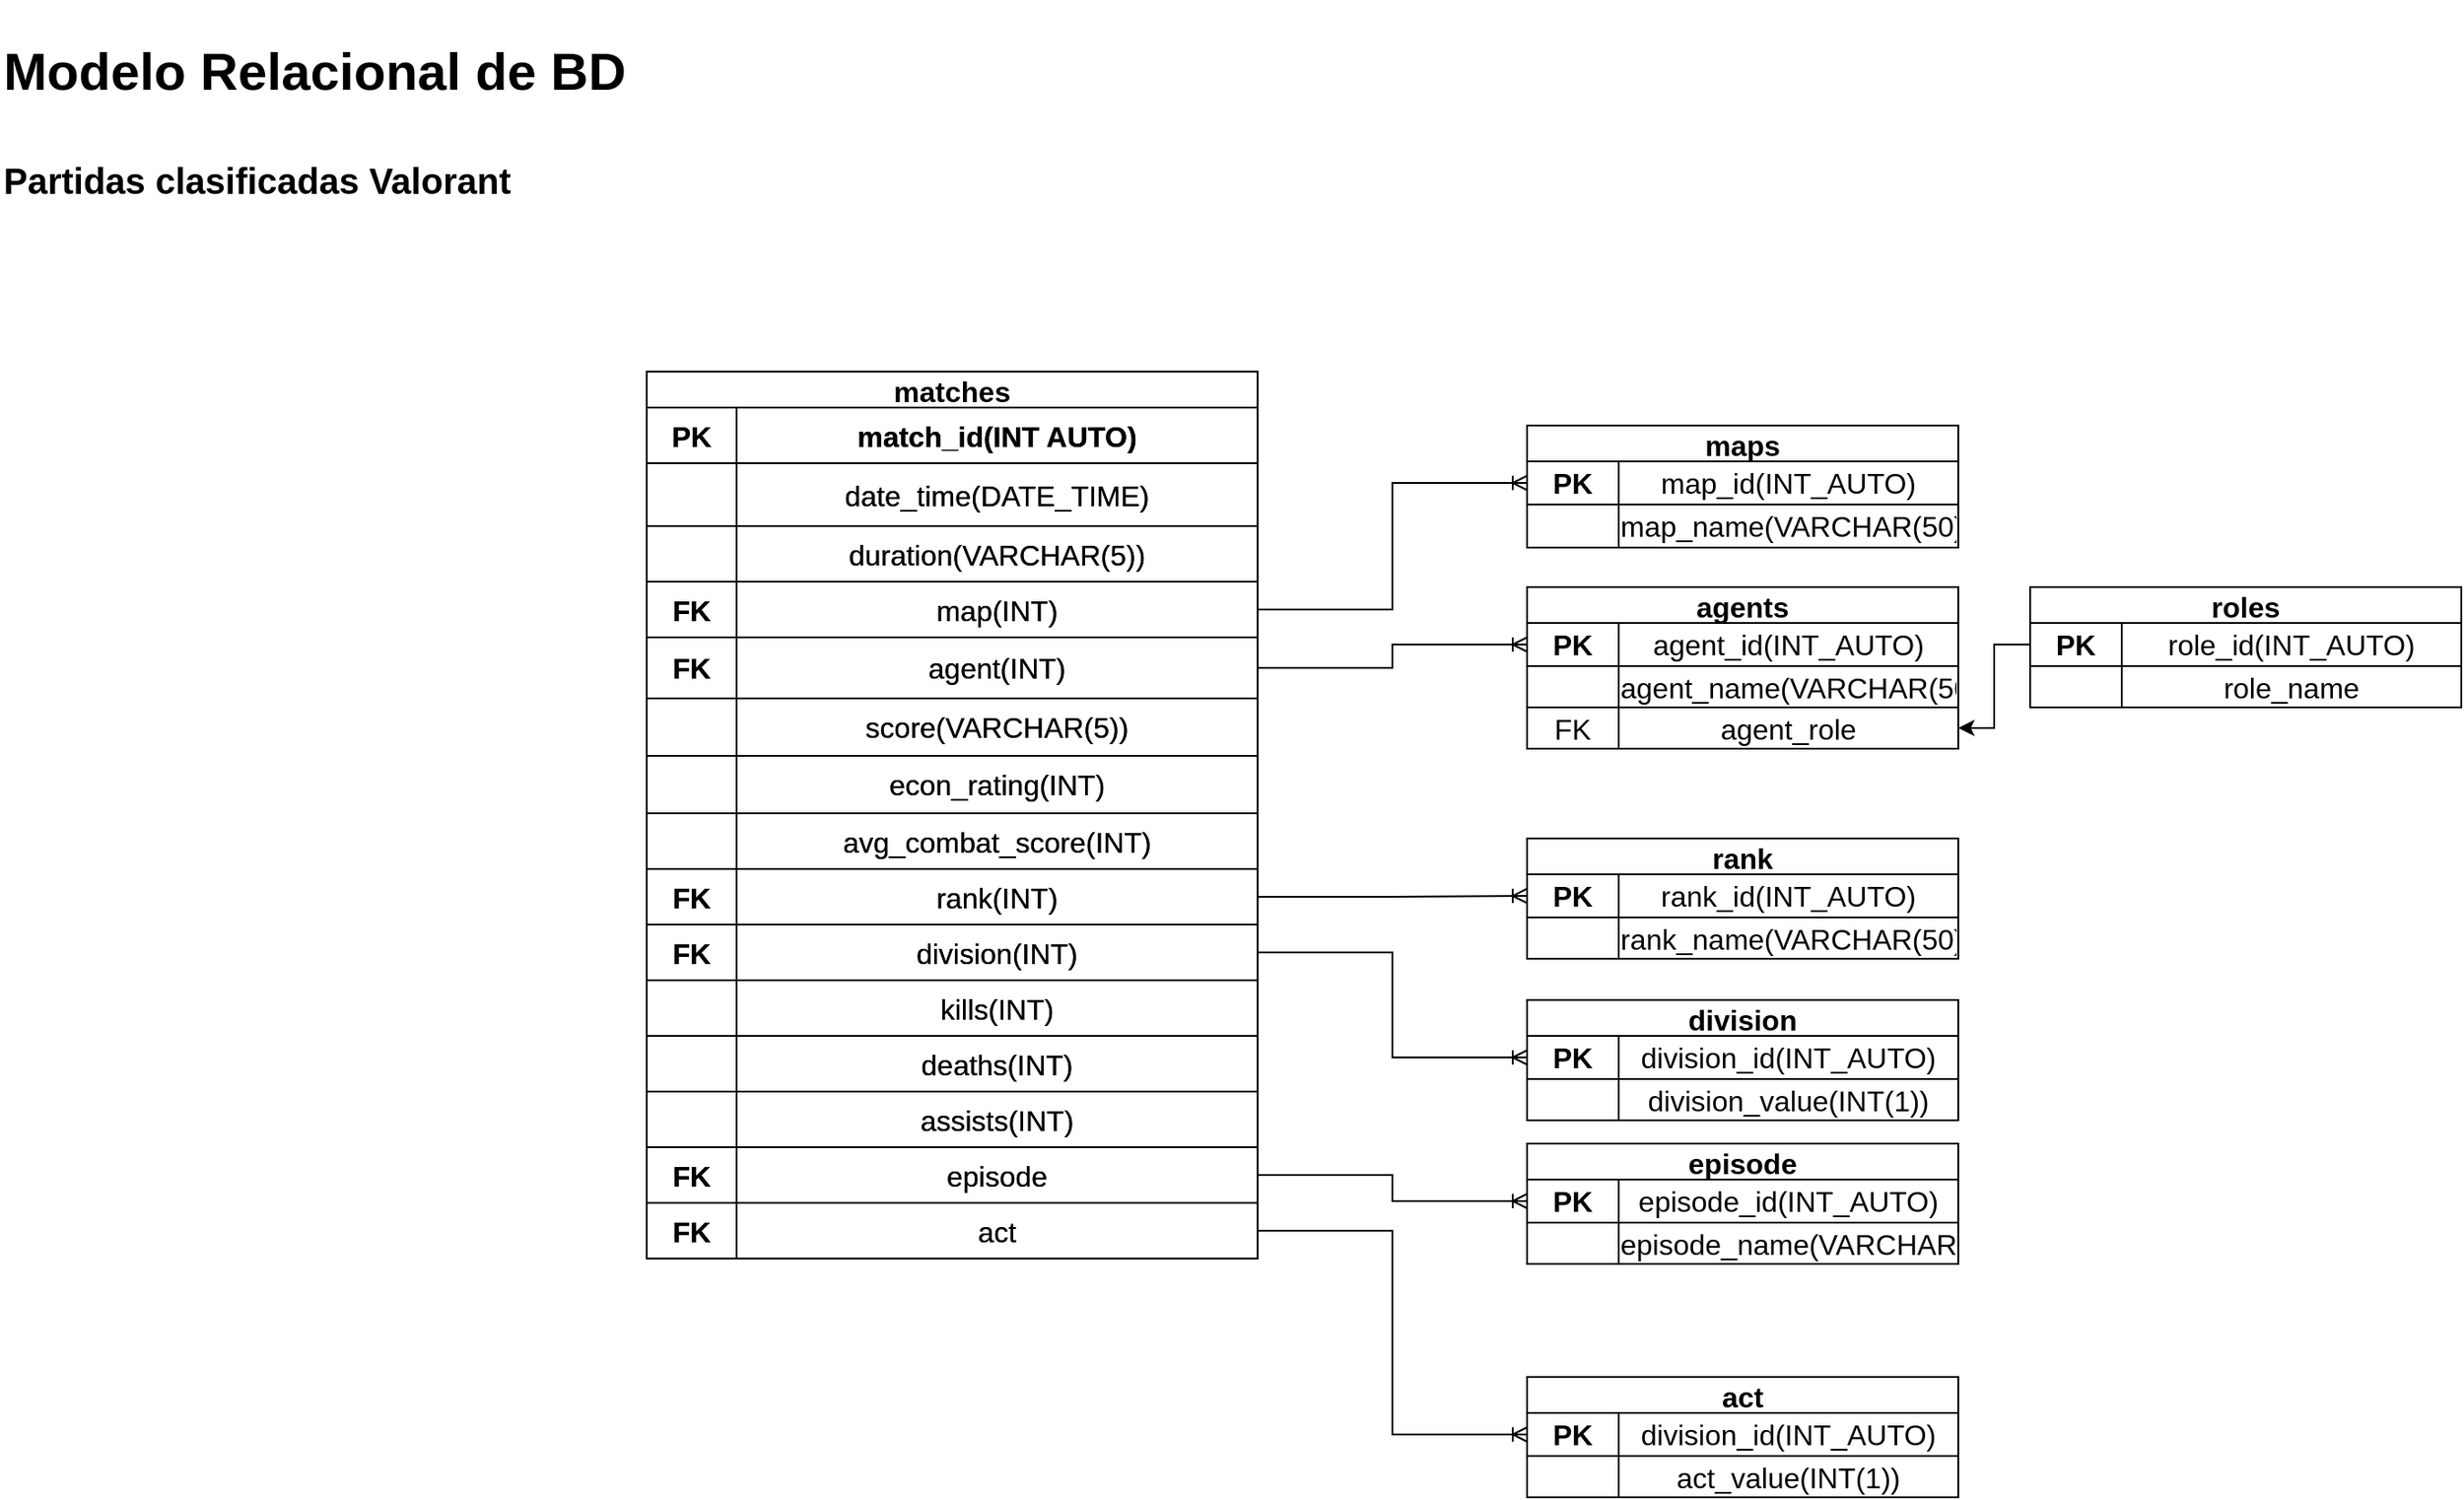 <mxfile version="21.1.2" type="device">
  <diagram name="Page-1" id="9jt-Ksy0k1KrUPwHcIz0">
    <mxGraphModel dx="1311" dy="687" grid="1" gridSize="10" guides="1" tooltips="1" connect="1" arrows="1" fold="1" page="1" pageScale="1" pageWidth="850" pageHeight="1100" math="0" shadow="0">
      <root>
        <mxCell id="0" />
        <mxCell id="1" parent="0" />
        <mxCell id="o6MVL9wAELzBekAkcaxR-25" value="Modelo Relacional de BD" style="text;html=1;strokeColor=none;fillColor=none;align=left;verticalAlign=middle;whiteSpace=wrap;rounded=0;fontSize=29;fontStyle=1" parent="1" vertex="1">
          <mxGeometry x="30" y="30" width="360" height="80" as="geometry" />
        </mxCell>
        <mxCell id="o6MVL9wAELzBekAkcaxR-26" value="&lt;font style=&quot;font-size: 20px;&quot;&gt;Partidas clasificadas Valorant&lt;/font&gt;" style="text;html=1;strokeColor=none;fillColor=none;align=left;verticalAlign=middle;whiteSpace=wrap;rounded=0;fontSize=24;fontStyle=1" parent="1" vertex="1">
          <mxGeometry x="30" y="110" width="320" height="40" as="geometry" />
        </mxCell>
        <mxCell id="o6MVL9wAELzBekAkcaxR-37" value="matches" style="shape=table;startSize=20;container=1;collapsible=0;childLayout=tableLayout;strokeColor=default;fontSize=16;fontStyle=1" parent="1" vertex="1">
          <mxGeometry x="390" y="237" width="340" height="494" as="geometry" />
        </mxCell>
        <mxCell id="o6MVL9wAELzBekAkcaxR-38" value="" style="shape=tableRow;horizontal=0;startSize=0;swimlaneHead=0;swimlaneBody=0;strokeColor=inherit;top=0;left=0;bottom=0;right=0;collapsible=0;dropTarget=0;fillColor=none;points=[[0,0.5],[1,0.5]];portConstraint=eastwest;fontSize=16;" parent="o6MVL9wAELzBekAkcaxR-37" vertex="1">
          <mxGeometry y="20" width="340" height="31" as="geometry" />
        </mxCell>
        <mxCell id="o6MVL9wAELzBekAkcaxR-39" value="&lt;b&gt;PK&lt;/b&gt;" style="shape=partialRectangle;html=1;whiteSpace=wrap;connectable=0;strokeColor=inherit;overflow=hidden;fillColor=none;top=0;left=0;bottom=0;right=0;pointerEvents=1;fontSize=16;" parent="o6MVL9wAELzBekAkcaxR-38" vertex="1">
          <mxGeometry width="50" height="31" as="geometry">
            <mxRectangle width="50" height="31" as="alternateBounds" />
          </mxGeometry>
        </mxCell>
        <mxCell id="o6MVL9wAELzBekAkcaxR-40" value="&lt;b&gt;match_id(INT AUTO)&lt;/b&gt;" style="shape=partialRectangle;html=1;whiteSpace=wrap;connectable=0;strokeColor=inherit;overflow=hidden;fillColor=none;top=0;left=0;bottom=0;right=0;pointerEvents=1;fontSize=16;" parent="o6MVL9wAELzBekAkcaxR-38" vertex="1">
          <mxGeometry x="50" width="290" height="31" as="geometry">
            <mxRectangle width="290" height="31" as="alternateBounds" />
          </mxGeometry>
        </mxCell>
        <mxCell id="o6MVL9wAELzBekAkcaxR-42" value="" style="shape=tableRow;horizontal=0;startSize=0;swimlaneHead=0;swimlaneBody=0;strokeColor=inherit;top=0;left=0;bottom=0;right=0;collapsible=0;dropTarget=0;fillColor=none;points=[[0,0.5],[1,0.5]];portConstraint=eastwest;fontSize=16;" parent="o6MVL9wAELzBekAkcaxR-37" vertex="1">
          <mxGeometry y="51" width="340" height="35" as="geometry" />
        </mxCell>
        <mxCell id="o6MVL9wAELzBekAkcaxR-43" value="" style="shape=partialRectangle;html=1;whiteSpace=wrap;connectable=0;strokeColor=inherit;overflow=hidden;fillColor=none;top=0;left=0;bottom=0;right=0;pointerEvents=1;fontSize=16;" parent="o6MVL9wAELzBekAkcaxR-42" vertex="1">
          <mxGeometry width="50" height="35" as="geometry">
            <mxRectangle width="50" height="35" as="alternateBounds" />
          </mxGeometry>
        </mxCell>
        <mxCell id="o6MVL9wAELzBekAkcaxR-44" value="date_time(DATE_TIME)" style="shape=partialRectangle;html=1;whiteSpace=wrap;connectable=0;strokeColor=inherit;overflow=hidden;fillColor=none;top=0;left=0;bottom=0;right=0;pointerEvents=1;fontSize=16;" parent="o6MVL9wAELzBekAkcaxR-42" vertex="1">
          <mxGeometry x="50" width="290" height="35" as="geometry">
            <mxRectangle width="290" height="35" as="alternateBounds" />
          </mxGeometry>
        </mxCell>
        <mxCell id="XJvX8HQ1s1wlZOFB4btV-4" style="shape=tableRow;horizontal=0;startSize=0;swimlaneHead=0;swimlaneBody=0;strokeColor=inherit;top=0;left=0;bottom=0;right=0;collapsible=0;dropTarget=0;fillColor=none;points=[[0,0.5],[1,0.5]];portConstraint=eastwest;fontSize=16;" parent="o6MVL9wAELzBekAkcaxR-37" vertex="1">
          <mxGeometry y="86" width="340" height="31" as="geometry" />
        </mxCell>
        <mxCell id="XJvX8HQ1s1wlZOFB4btV-5" style="shape=partialRectangle;html=1;whiteSpace=wrap;connectable=0;strokeColor=inherit;overflow=hidden;fillColor=none;top=0;left=0;bottom=0;right=0;pointerEvents=1;fontSize=16;" parent="XJvX8HQ1s1wlZOFB4btV-4" vertex="1">
          <mxGeometry width="50" height="31" as="geometry">
            <mxRectangle width="50" height="31" as="alternateBounds" />
          </mxGeometry>
        </mxCell>
        <mxCell id="XJvX8HQ1s1wlZOFB4btV-6" value="duration(VARCHAR(5))" style="shape=partialRectangle;html=1;whiteSpace=wrap;connectable=0;strokeColor=inherit;overflow=hidden;fillColor=none;top=0;left=0;bottom=0;right=0;pointerEvents=1;fontSize=16;" parent="XJvX8HQ1s1wlZOFB4btV-4" vertex="1">
          <mxGeometry x="50" width="290" height="31" as="geometry">
            <mxRectangle width="290" height="31" as="alternateBounds" />
          </mxGeometry>
        </mxCell>
        <mxCell id="o6MVL9wAELzBekAkcaxR-46" value="" style="shape=tableRow;horizontal=0;startSize=0;swimlaneHead=0;swimlaneBody=0;strokeColor=inherit;top=0;left=0;bottom=0;right=0;collapsible=0;dropTarget=0;fillColor=none;points=[[0,0.5],[1,0.5]];portConstraint=eastwest;fontSize=16;" parent="o6MVL9wAELzBekAkcaxR-37" vertex="1">
          <mxGeometry y="117" width="340" height="31" as="geometry" />
        </mxCell>
        <mxCell id="o6MVL9wAELzBekAkcaxR-47" value="&lt;b&gt;FK&lt;/b&gt;" style="shape=partialRectangle;html=1;whiteSpace=wrap;connectable=0;strokeColor=inherit;overflow=hidden;fillColor=none;top=0;left=0;bottom=0;right=0;pointerEvents=1;fontSize=16;" parent="o6MVL9wAELzBekAkcaxR-46" vertex="1">
          <mxGeometry width="50" height="31" as="geometry">
            <mxRectangle width="50" height="31" as="alternateBounds" />
          </mxGeometry>
        </mxCell>
        <mxCell id="o6MVL9wAELzBekAkcaxR-48" value="map(INT)" style="shape=partialRectangle;html=1;whiteSpace=wrap;connectable=0;strokeColor=inherit;overflow=hidden;fillColor=none;top=0;left=0;bottom=0;right=0;pointerEvents=1;fontSize=16;" parent="o6MVL9wAELzBekAkcaxR-46" vertex="1">
          <mxGeometry x="50" width="290" height="31" as="geometry">
            <mxRectangle width="290" height="31" as="alternateBounds" />
          </mxGeometry>
        </mxCell>
        <mxCell id="o6MVL9wAELzBekAkcaxR-62" style="shape=tableRow;horizontal=0;startSize=0;swimlaneHead=0;swimlaneBody=0;strokeColor=inherit;top=0;left=0;bottom=0;right=0;collapsible=0;dropTarget=0;fillColor=none;points=[[0,0.5],[1,0.5]];portConstraint=eastwest;fontSize=16;" parent="o6MVL9wAELzBekAkcaxR-37" vertex="1">
          <mxGeometry y="148" width="340" height="34" as="geometry" />
        </mxCell>
        <mxCell id="o6MVL9wAELzBekAkcaxR-63" value="&lt;b&gt;FK&lt;/b&gt;" style="shape=partialRectangle;html=1;whiteSpace=wrap;connectable=0;strokeColor=inherit;overflow=hidden;fillColor=none;top=0;left=0;bottom=0;right=0;pointerEvents=1;fontSize=16;" parent="o6MVL9wAELzBekAkcaxR-62" vertex="1">
          <mxGeometry width="50" height="34" as="geometry">
            <mxRectangle width="50" height="34" as="alternateBounds" />
          </mxGeometry>
        </mxCell>
        <mxCell id="o6MVL9wAELzBekAkcaxR-64" value="agent(INT)" style="shape=partialRectangle;html=1;whiteSpace=wrap;connectable=0;strokeColor=inherit;overflow=hidden;fillColor=none;top=0;left=0;bottom=0;right=0;pointerEvents=1;fontSize=16;" parent="o6MVL9wAELzBekAkcaxR-62" vertex="1">
          <mxGeometry x="50" width="290" height="34" as="geometry">
            <mxRectangle width="290" height="34" as="alternateBounds" />
          </mxGeometry>
        </mxCell>
        <mxCell id="o6MVL9wAELzBekAkcaxR-59" style="shape=tableRow;horizontal=0;startSize=0;swimlaneHead=0;swimlaneBody=0;strokeColor=inherit;top=0;left=0;bottom=0;right=0;collapsible=0;dropTarget=0;fillColor=none;points=[[0,0.5],[1,0.5]];portConstraint=eastwest;fontSize=16;" parent="o6MVL9wAELzBekAkcaxR-37" vertex="1">
          <mxGeometry y="182" width="340" height="32" as="geometry" />
        </mxCell>
        <mxCell id="o6MVL9wAELzBekAkcaxR-60" style="shape=partialRectangle;html=1;whiteSpace=wrap;connectable=0;strokeColor=inherit;overflow=hidden;fillColor=none;top=0;left=0;bottom=0;right=0;pointerEvents=1;fontSize=16;" parent="o6MVL9wAELzBekAkcaxR-59" vertex="1">
          <mxGeometry width="50" height="32" as="geometry">
            <mxRectangle width="50" height="32" as="alternateBounds" />
          </mxGeometry>
        </mxCell>
        <mxCell id="o6MVL9wAELzBekAkcaxR-61" value="score(VARCHAR(5))" style="shape=partialRectangle;html=1;whiteSpace=wrap;connectable=0;strokeColor=inherit;overflow=hidden;fillColor=none;top=0;left=0;bottom=0;right=0;pointerEvents=1;fontSize=16;" parent="o6MVL9wAELzBekAkcaxR-59" vertex="1">
          <mxGeometry x="50" width="290" height="32" as="geometry">
            <mxRectangle width="290" height="32" as="alternateBounds" />
          </mxGeometry>
        </mxCell>
        <mxCell id="o6MVL9wAELzBekAkcaxR-53" style="shape=tableRow;horizontal=0;startSize=0;swimlaneHead=0;swimlaneBody=0;strokeColor=inherit;top=0;left=0;bottom=0;right=0;collapsible=0;dropTarget=0;fillColor=none;points=[[0,0.5],[1,0.5]];portConstraint=eastwest;fontSize=16;" parent="o6MVL9wAELzBekAkcaxR-37" vertex="1">
          <mxGeometry y="214" width="340" height="32" as="geometry" />
        </mxCell>
        <mxCell id="o6MVL9wAELzBekAkcaxR-54" style="shape=partialRectangle;html=1;whiteSpace=wrap;connectable=0;strokeColor=inherit;overflow=hidden;fillColor=none;top=0;left=0;bottom=0;right=0;pointerEvents=1;fontSize=16;" parent="o6MVL9wAELzBekAkcaxR-53" vertex="1">
          <mxGeometry width="50" height="32" as="geometry">
            <mxRectangle width="50" height="32" as="alternateBounds" />
          </mxGeometry>
        </mxCell>
        <mxCell id="o6MVL9wAELzBekAkcaxR-55" value="econ_rating(INT)" style="shape=partialRectangle;html=1;whiteSpace=wrap;connectable=0;strokeColor=inherit;overflow=hidden;fillColor=none;top=0;left=0;bottom=0;right=0;pointerEvents=1;fontSize=16;" parent="o6MVL9wAELzBekAkcaxR-53" vertex="1">
          <mxGeometry x="50" width="290" height="32" as="geometry">
            <mxRectangle width="290" height="32" as="alternateBounds" />
          </mxGeometry>
        </mxCell>
        <mxCell id="o6MVL9wAELzBekAkcaxR-65" style="shape=tableRow;horizontal=0;startSize=0;swimlaneHead=0;swimlaneBody=0;strokeColor=inherit;top=0;left=0;bottom=0;right=0;collapsible=0;dropTarget=0;fillColor=none;points=[[0,0.5],[1,0.5]];portConstraint=eastwest;fontSize=16;" parent="o6MVL9wAELzBekAkcaxR-37" vertex="1">
          <mxGeometry y="246" width="340" height="31" as="geometry" />
        </mxCell>
        <mxCell id="o6MVL9wAELzBekAkcaxR-66" style="shape=partialRectangle;html=1;whiteSpace=wrap;connectable=0;strokeColor=inherit;overflow=hidden;fillColor=none;top=0;left=0;bottom=0;right=0;pointerEvents=1;fontSize=16;" parent="o6MVL9wAELzBekAkcaxR-65" vertex="1">
          <mxGeometry width="50" height="31" as="geometry">
            <mxRectangle width="50" height="31" as="alternateBounds" />
          </mxGeometry>
        </mxCell>
        <mxCell id="o6MVL9wAELzBekAkcaxR-67" value="avg_combat_score(INT)" style="shape=partialRectangle;html=1;whiteSpace=wrap;connectable=0;strokeColor=inherit;overflow=hidden;fillColor=none;top=0;left=0;bottom=0;right=0;pointerEvents=1;fontSize=16;" parent="o6MVL9wAELzBekAkcaxR-65" vertex="1">
          <mxGeometry x="50" width="290" height="31" as="geometry">
            <mxRectangle width="290" height="31" as="alternateBounds" />
          </mxGeometry>
        </mxCell>
        <mxCell id="XJvX8HQ1s1wlZOFB4btV-13" style="shape=tableRow;horizontal=0;startSize=0;swimlaneHead=0;swimlaneBody=0;strokeColor=inherit;top=0;left=0;bottom=0;right=0;collapsible=0;dropTarget=0;fillColor=none;points=[[0,0.5],[1,0.5]];portConstraint=eastwest;fontSize=16;" parent="o6MVL9wAELzBekAkcaxR-37" vertex="1">
          <mxGeometry y="277" width="340" height="31" as="geometry" />
        </mxCell>
        <mxCell id="XJvX8HQ1s1wlZOFB4btV-14" value="FK" style="shape=partialRectangle;html=1;whiteSpace=wrap;connectable=0;strokeColor=inherit;overflow=hidden;fillColor=none;top=0;left=0;bottom=0;right=0;pointerEvents=1;fontSize=16;fontStyle=1" parent="XJvX8HQ1s1wlZOFB4btV-13" vertex="1">
          <mxGeometry width="50" height="31" as="geometry">
            <mxRectangle width="50" height="31" as="alternateBounds" />
          </mxGeometry>
        </mxCell>
        <mxCell id="XJvX8HQ1s1wlZOFB4btV-15" value="rank(INT)" style="shape=partialRectangle;html=1;whiteSpace=wrap;connectable=0;strokeColor=inherit;overflow=hidden;fillColor=none;top=0;left=0;bottom=0;right=0;pointerEvents=1;fontSize=16;" parent="XJvX8HQ1s1wlZOFB4btV-13" vertex="1">
          <mxGeometry x="50" width="290" height="31" as="geometry">
            <mxRectangle width="290" height="31" as="alternateBounds" />
          </mxGeometry>
        </mxCell>
        <mxCell id="XJvX8HQ1s1wlZOFB4btV-10" style="shape=tableRow;horizontal=0;startSize=0;swimlaneHead=0;swimlaneBody=0;strokeColor=inherit;top=0;left=0;bottom=0;right=0;collapsible=0;dropTarget=0;fillColor=none;points=[[0,0.5],[1,0.5]];portConstraint=eastwest;fontSize=16;" parent="o6MVL9wAELzBekAkcaxR-37" vertex="1">
          <mxGeometry y="308" width="340" height="31" as="geometry" />
        </mxCell>
        <mxCell id="XJvX8HQ1s1wlZOFB4btV-11" value="FK" style="shape=partialRectangle;html=1;whiteSpace=wrap;connectable=0;strokeColor=inherit;overflow=hidden;fillColor=none;top=0;left=0;bottom=0;right=0;pointerEvents=1;fontSize=16;fontStyle=1" parent="XJvX8HQ1s1wlZOFB4btV-10" vertex="1">
          <mxGeometry width="50" height="31" as="geometry">
            <mxRectangle width="50" height="31" as="alternateBounds" />
          </mxGeometry>
        </mxCell>
        <mxCell id="XJvX8HQ1s1wlZOFB4btV-12" value="division(INT)" style="shape=partialRectangle;html=1;whiteSpace=wrap;connectable=0;strokeColor=inherit;overflow=hidden;fillColor=none;top=0;left=0;bottom=0;right=0;pointerEvents=1;fontSize=16;" parent="XJvX8HQ1s1wlZOFB4btV-10" vertex="1">
          <mxGeometry x="50" width="290" height="31" as="geometry">
            <mxRectangle width="290" height="31" as="alternateBounds" />
          </mxGeometry>
        </mxCell>
        <mxCell id="XJvX8HQ1s1wlZOFB4btV-16" style="shape=tableRow;horizontal=0;startSize=0;swimlaneHead=0;swimlaneBody=0;strokeColor=inherit;top=0;left=0;bottom=0;right=0;collapsible=0;dropTarget=0;fillColor=none;points=[[0,0.5],[1,0.5]];portConstraint=eastwest;fontSize=16;" parent="o6MVL9wAELzBekAkcaxR-37" vertex="1">
          <mxGeometry y="339" width="340" height="31" as="geometry" />
        </mxCell>
        <mxCell id="XJvX8HQ1s1wlZOFB4btV-17" style="shape=partialRectangle;html=1;whiteSpace=wrap;connectable=0;strokeColor=inherit;overflow=hidden;fillColor=none;top=0;left=0;bottom=0;right=0;pointerEvents=1;fontSize=16;fontStyle=1" parent="XJvX8HQ1s1wlZOFB4btV-16" vertex="1">
          <mxGeometry width="50" height="31" as="geometry">
            <mxRectangle width="50" height="31" as="alternateBounds" />
          </mxGeometry>
        </mxCell>
        <mxCell id="XJvX8HQ1s1wlZOFB4btV-18" value="kills(INT)" style="shape=partialRectangle;html=1;whiteSpace=wrap;connectable=0;strokeColor=inherit;overflow=hidden;fillColor=none;top=0;left=0;bottom=0;right=0;pointerEvents=1;fontSize=16;" parent="XJvX8HQ1s1wlZOFB4btV-16" vertex="1">
          <mxGeometry x="50" width="290" height="31" as="geometry">
            <mxRectangle width="290" height="31" as="alternateBounds" />
          </mxGeometry>
        </mxCell>
        <mxCell id="XJvX8HQ1s1wlZOFB4btV-19" style="shape=tableRow;horizontal=0;startSize=0;swimlaneHead=0;swimlaneBody=0;strokeColor=inherit;top=0;left=0;bottom=0;right=0;collapsible=0;dropTarget=0;fillColor=none;points=[[0,0.5],[1,0.5]];portConstraint=eastwest;fontSize=16;" parent="o6MVL9wAELzBekAkcaxR-37" vertex="1">
          <mxGeometry y="370" width="340" height="31" as="geometry" />
        </mxCell>
        <mxCell id="XJvX8HQ1s1wlZOFB4btV-20" style="shape=partialRectangle;html=1;whiteSpace=wrap;connectable=0;strokeColor=inherit;overflow=hidden;fillColor=none;top=0;left=0;bottom=0;right=0;pointerEvents=1;fontSize=16;fontStyle=1" parent="XJvX8HQ1s1wlZOFB4btV-19" vertex="1">
          <mxGeometry width="50" height="31" as="geometry">
            <mxRectangle width="50" height="31" as="alternateBounds" />
          </mxGeometry>
        </mxCell>
        <mxCell id="XJvX8HQ1s1wlZOFB4btV-21" value="deaths(INT)" style="shape=partialRectangle;html=1;whiteSpace=wrap;connectable=0;strokeColor=inherit;overflow=hidden;fillColor=none;top=0;left=0;bottom=0;right=0;pointerEvents=1;fontSize=16;" parent="XJvX8HQ1s1wlZOFB4btV-19" vertex="1">
          <mxGeometry x="50" width="290" height="31" as="geometry">
            <mxRectangle width="290" height="31" as="alternateBounds" />
          </mxGeometry>
        </mxCell>
        <mxCell id="XJvX8HQ1s1wlZOFB4btV-22" style="shape=tableRow;horizontal=0;startSize=0;swimlaneHead=0;swimlaneBody=0;strokeColor=inherit;top=0;left=0;bottom=0;right=0;collapsible=0;dropTarget=0;fillColor=none;points=[[0,0.5],[1,0.5]];portConstraint=eastwest;fontSize=16;" parent="o6MVL9wAELzBekAkcaxR-37" vertex="1">
          <mxGeometry y="401" width="340" height="31" as="geometry" />
        </mxCell>
        <mxCell id="XJvX8HQ1s1wlZOFB4btV-23" style="shape=partialRectangle;html=1;whiteSpace=wrap;connectable=0;strokeColor=inherit;overflow=hidden;fillColor=none;top=0;left=0;bottom=0;right=0;pointerEvents=1;fontSize=16;fontStyle=1" parent="XJvX8HQ1s1wlZOFB4btV-22" vertex="1">
          <mxGeometry width="50" height="31" as="geometry">
            <mxRectangle width="50" height="31" as="alternateBounds" />
          </mxGeometry>
        </mxCell>
        <mxCell id="XJvX8HQ1s1wlZOFB4btV-24" value="assists(INT)" style="shape=partialRectangle;html=1;whiteSpace=wrap;connectable=0;strokeColor=inherit;overflow=hidden;fillColor=none;top=0;left=0;bottom=0;right=0;pointerEvents=1;fontSize=16;" parent="XJvX8HQ1s1wlZOFB4btV-22" vertex="1">
          <mxGeometry x="50" width="290" height="31" as="geometry">
            <mxRectangle width="290" height="31" as="alternateBounds" />
          </mxGeometry>
        </mxCell>
        <mxCell id="XJvX8HQ1s1wlZOFB4btV-28" style="shape=tableRow;horizontal=0;startSize=0;swimlaneHead=0;swimlaneBody=0;strokeColor=inherit;top=0;left=0;bottom=0;right=0;collapsible=0;dropTarget=0;fillColor=none;points=[[0,0.5],[1,0.5]];portConstraint=eastwest;fontSize=16;" parent="o6MVL9wAELzBekAkcaxR-37" vertex="1">
          <mxGeometry y="432" width="340" height="31" as="geometry" />
        </mxCell>
        <mxCell id="XJvX8HQ1s1wlZOFB4btV-29" value="FK" style="shape=partialRectangle;html=1;whiteSpace=wrap;connectable=0;strokeColor=inherit;overflow=hidden;fillColor=none;top=0;left=0;bottom=0;right=0;pointerEvents=1;fontSize=16;fontStyle=1" parent="XJvX8HQ1s1wlZOFB4btV-28" vertex="1">
          <mxGeometry width="50" height="31" as="geometry">
            <mxRectangle width="50" height="31" as="alternateBounds" />
          </mxGeometry>
        </mxCell>
        <mxCell id="XJvX8HQ1s1wlZOFB4btV-30" value="episode" style="shape=partialRectangle;html=1;whiteSpace=wrap;connectable=0;strokeColor=inherit;overflow=hidden;fillColor=none;top=0;left=0;bottom=0;right=0;pointerEvents=1;fontSize=16;" parent="XJvX8HQ1s1wlZOFB4btV-28" vertex="1">
          <mxGeometry x="50" width="290" height="31" as="geometry">
            <mxRectangle width="290" height="31" as="alternateBounds" />
          </mxGeometry>
        </mxCell>
        <mxCell id="XJvX8HQ1s1wlZOFB4btV-25" style="shape=tableRow;horizontal=0;startSize=0;swimlaneHead=0;swimlaneBody=0;strokeColor=inherit;top=0;left=0;bottom=0;right=0;collapsible=0;dropTarget=0;fillColor=none;points=[[0,0.5],[1,0.5]];portConstraint=eastwest;fontSize=16;" parent="o6MVL9wAELzBekAkcaxR-37" vertex="1">
          <mxGeometry y="463" width="340" height="31" as="geometry" />
        </mxCell>
        <mxCell id="XJvX8HQ1s1wlZOFB4btV-26" value="FK" style="shape=partialRectangle;html=1;whiteSpace=wrap;connectable=0;strokeColor=inherit;overflow=hidden;fillColor=none;top=0;left=0;bottom=0;right=0;pointerEvents=1;fontSize=16;fontStyle=1" parent="XJvX8HQ1s1wlZOFB4btV-25" vertex="1">
          <mxGeometry width="50" height="31" as="geometry">
            <mxRectangle width="50" height="31" as="alternateBounds" />
          </mxGeometry>
        </mxCell>
        <mxCell id="XJvX8HQ1s1wlZOFB4btV-27" value="act" style="shape=partialRectangle;html=1;whiteSpace=wrap;connectable=0;strokeColor=inherit;overflow=hidden;fillColor=none;top=0;left=0;bottom=0;right=0;pointerEvents=1;fontSize=16;" parent="XJvX8HQ1s1wlZOFB4btV-25" vertex="1">
          <mxGeometry x="50" width="290" height="31" as="geometry">
            <mxRectangle width="290" height="31" as="alternateBounds" />
          </mxGeometry>
        </mxCell>
        <mxCell id="o6MVL9wAELzBekAkcaxR-93" value="agents" style="shape=table;startSize=20;container=1;collapsible=0;childLayout=tableLayout;strokeColor=default;fontSize=16;fontStyle=1" parent="1" vertex="1">
          <mxGeometry x="880" y="357" width="240" height="90" as="geometry" />
        </mxCell>
        <mxCell id="o6MVL9wAELzBekAkcaxR-255" style="shape=tableRow;horizontal=0;startSize=0;swimlaneHead=0;swimlaneBody=0;strokeColor=inherit;top=0;left=0;bottom=0;right=0;collapsible=0;dropTarget=0;fillColor=none;points=[[0,0.5],[1,0.5]];portConstraint=eastwest;fontSize=16;" parent="o6MVL9wAELzBekAkcaxR-93" vertex="1">
          <mxGeometry y="20" width="240" height="24" as="geometry" />
        </mxCell>
        <mxCell id="o6MVL9wAELzBekAkcaxR-256" value="&lt;b&gt;PK&lt;/b&gt;" style="shape=partialRectangle;html=1;whiteSpace=wrap;connectable=0;strokeColor=inherit;overflow=hidden;fillColor=none;top=0;left=0;bottom=0;right=0;pointerEvents=1;fontSize=16;" parent="o6MVL9wAELzBekAkcaxR-255" vertex="1">
          <mxGeometry width="51" height="24" as="geometry">
            <mxRectangle width="51" height="24" as="alternateBounds" />
          </mxGeometry>
        </mxCell>
        <mxCell id="o6MVL9wAELzBekAkcaxR-257" value="agent_id(INT_AUTO)" style="shape=partialRectangle;html=1;whiteSpace=wrap;connectable=0;strokeColor=inherit;overflow=hidden;fillColor=none;top=0;left=0;bottom=0;right=0;pointerEvents=1;fontSize=16;" parent="o6MVL9wAELzBekAkcaxR-255" vertex="1">
          <mxGeometry x="51" width="189" height="24" as="geometry">
            <mxRectangle width="189" height="24" as="alternateBounds" />
          </mxGeometry>
        </mxCell>
        <mxCell id="o6MVL9wAELzBekAkcaxR-163" style="shape=tableRow;horizontal=0;startSize=0;swimlaneHead=0;swimlaneBody=0;strokeColor=inherit;top=0;left=0;bottom=0;right=0;collapsible=0;dropTarget=0;fillColor=none;points=[[0,0.5],[1,0.5]];portConstraint=eastwest;fontSize=16;" parent="o6MVL9wAELzBekAkcaxR-93" vertex="1">
          <mxGeometry y="44" width="240" height="23" as="geometry" />
        </mxCell>
        <mxCell id="o6MVL9wAELzBekAkcaxR-234" value="&lt;span style=&quot;white-space: pre;&quot;&gt; &lt;/span&gt;" style="shape=partialRectangle;html=1;whiteSpace=wrap;connectable=0;strokeColor=inherit;overflow=hidden;fillColor=none;top=0;left=0;bottom=0;right=0;pointerEvents=1;fontSize=16;" parent="o6MVL9wAELzBekAkcaxR-163" vertex="1">
          <mxGeometry width="51" height="23" as="geometry">
            <mxRectangle width="51" height="23" as="alternateBounds" />
          </mxGeometry>
        </mxCell>
        <mxCell id="o6MVL9wAELzBekAkcaxR-164" value="agent_name(VARCHAR(50))" style="shape=partialRectangle;html=1;whiteSpace=wrap;connectable=0;strokeColor=inherit;overflow=hidden;fillColor=none;top=0;left=0;bottom=0;right=0;pointerEvents=1;fontSize=16;" parent="o6MVL9wAELzBekAkcaxR-163" vertex="1">
          <mxGeometry x="51" width="189" height="23" as="geometry">
            <mxRectangle width="189" height="23" as="alternateBounds" />
          </mxGeometry>
        </mxCell>
        <mxCell id="VUt2-Uuoenhoksilknnb-7" style="shape=tableRow;horizontal=0;startSize=0;swimlaneHead=0;swimlaneBody=0;strokeColor=inherit;top=0;left=0;bottom=0;right=0;collapsible=0;dropTarget=0;fillColor=none;points=[[0,0.5],[1,0.5]];portConstraint=eastwest;fontSize=16;" parent="o6MVL9wAELzBekAkcaxR-93" vertex="1">
          <mxGeometry y="67" width="240" height="23" as="geometry" />
        </mxCell>
        <mxCell id="VUt2-Uuoenhoksilknnb-8" value="FK" style="shape=partialRectangle;html=1;whiteSpace=wrap;connectable=0;strokeColor=inherit;overflow=hidden;fillColor=none;top=0;left=0;bottom=0;right=0;pointerEvents=1;fontSize=16;" parent="VUt2-Uuoenhoksilknnb-7" vertex="1">
          <mxGeometry width="51" height="23" as="geometry">
            <mxRectangle width="51" height="23" as="alternateBounds" />
          </mxGeometry>
        </mxCell>
        <mxCell id="VUt2-Uuoenhoksilknnb-9" value="agent_role" style="shape=partialRectangle;html=1;whiteSpace=wrap;connectable=0;strokeColor=inherit;overflow=hidden;fillColor=none;top=0;left=0;bottom=0;right=0;pointerEvents=1;fontSize=16;" parent="VUt2-Uuoenhoksilknnb-7" vertex="1">
          <mxGeometry x="51" width="189" height="23" as="geometry">
            <mxRectangle width="189" height="23" as="alternateBounds" />
          </mxGeometry>
        </mxCell>
        <mxCell id="o6MVL9wAELzBekAkcaxR-166" value="maps" style="shape=table;startSize=20;container=1;collapsible=0;childLayout=tableLayout;strokeColor=default;fontSize=16;fontStyle=1" parent="1" vertex="1">
          <mxGeometry x="880" y="267" width="240" height="68" as="geometry" />
        </mxCell>
        <mxCell id="o6MVL9wAELzBekAkcaxR-252" style="shape=tableRow;horizontal=0;startSize=0;swimlaneHead=0;swimlaneBody=0;strokeColor=inherit;top=0;left=0;bottom=0;right=0;collapsible=0;dropTarget=0;fillColor=none;points=[[0,0.5],[1,0.5]];portConstraint=eastwest;fontSize=16;" parent="o6MVL9wAELzBekAkcaxR-166" vertex="1">
          <mxGeometry y="20" width="240" height="24" as="geometry" />
        </mxCell>
        <mxCell id="o6MVL9wAELzBekAkcaxR-253" value="&lt;b&gt;PK&lt;/b&gt;" style="shape=partialRectangle;html=1;whiteSpace=wrap;connectable=0;strokeColor=inherit;overflow=hidden;fillColor=none;top=0;left=0;bottom=0;right=0;pointerEvents=1;fontSize=16;" parent="o6MVL9wAELzBekAkcaxR-252" vertex="1">
          <mxGeometry width="51" height="24" as="geometry">
            <mxRectangle width="51" height="24" as="alternateBounds" />
          </mxGeometry>
        </mxCell>
        <mxCell id="o6MVL9wAELzBekAkcaxR-254" value="map_id(INT_AUTO)" style="shape=partialRectangle;html=1;whiteSpace=wrap;connectable=0;strokeColor=inherit;overflow=hidden;fillColor=none;top=0;left=0;bottom=0;right=0;pointerEvents=1;fontSize=16;" parent="o6MVL9wAELzBekAkcaxR-252" vertex="1">
          <mxGeometry x="51" width="189" height="24" as="geometry">
            <mxRectangle width="189" height="24" as="alternateBounds" />
          </mxGeometry>
        </mxCell>
        <mxCell id="o6MVL9wAELzBekAkcaxR-167" value="" style="shape=tableRow;horizontal=0;startSize=0;swimlaneHead=0;swimlaneBody=0;strokeColor=inherit;top=0;left=0;bottom=0;right=0;collapsible=0;dropTarget=0;fillColor=none;points=[[0,0.5],[1,0.5]];portConstraint=eastwest;fontSize=16;" parent="o6MVL9wAELzBekAkcaxR-166" vertex="1">
          <mxGeometry y="44" width="240" height="24" as="geometry" />
        </mxCell>
        <mxCell id="o6MVL9wAELzBekAkcaxR-205" value="" style="shape=partialRectangle;html=1;whiteSpace=wrap;connectable=0;strokeColor=inherit;overflow=hidden;fillColor=none;top=0;left=0;bottom=0;right=0;pointerEvents=1;fontSize=16;" parent="o6MVL9wAELzBekAkcaxR-167" vertex="1">
          <mxGeometry width="51" height="24" as="geometry">
            <mxRectangle width="51" height="24" as="alternateBounds" />
          </mxGeometry>
        </mxCell>
        <mxCell id="o6MVL9wAELzBekAkcaxR-168" value="map_name(VARCHAR(50))" style="shape=partialRectangle;html=1;whiteSpace=wrap;connectable=0;strokeColor=inherit;overflow=hidden;fillColor=none;top=0;left=0;bottom=0;right=0;pointerEvents=1;fontSize=16;" parent="o6MVL9wAELzBekAkcaxR-167" vertex="1">
          <mxGeometry x="51" width="189" height="24" as="geometry">
            <mxRectangle width="189" height="24" as="alternateBounds" />
          </mxGeometry>
        </mxCell>
        <mxCell id="o6MVL9wAELzBekAkcaxR-259" style="edgeStyle=orthogonalEdgeStyle;rounded=0;orthogonalLoop=1;jettySize=auto;html=1;exitX=1;exitY=0.5;exitDx=0;exitDy=0;entryX=0;entryY=0.5;entryDx=0;entryDy=0;endArrow=ERoneToMany;endFill=0;" parent="1" source="o6MVL9wAELzBekAkcaxR-62" target="o6MVL9wAELzBekAkcaxR-255" edge="1">
          <mxGeometry relative="1" as="geometry" />
        </mxCell>
        <mxCell id="o6MVL9wAELzBekAkcaxR-261" style="edgeStyle=orthogonalEdgeStyle;rounded=0;orthogonalLoop=1;jettySize=auto;html=1;exitX=1;exitY=0.5;exitDx=0;exitDy=0;entryX=0;entryY=0.5;entryDx=0;entryDy=0;endArrow=ERoneToMany;endFill=0;" parent="1" source="o6MVL9wAELzBekAkcaxR-46" target="o6MVL9wAELzBekAkcaxR-252" edge="1">
          <mxGeometry relative="1" as="geometry" />
        </mxCell>
        <mxCell id="XJvX8HQ1s1wlZOFB4btV-33" value="rank" style="shape=table;startSize=20;container=1;collapsible=0;childLayout=tableLayout;strokeColor=default;fontSize=16;fontStyle=1" parent="1" vertex="1">
          <mxGeometry x="880" y="497" width="240" height="67" as="geometry" />
        </mxCell>
        <mxCell id="XJvX8HQ1s1wlZOFB4btV-34" style="shape=tableRow;horizontal=0;startSize=0;swimlaneHead=0;swimlaneBody=0;strokeColor=inherit;top=0;left=0;bottom=0;right=0;collapsible=0;dropTarget=0;fillColor=none;points=[[0,0.5],[1,0.5]];portConstraint=eastwest;fontSize=16;" parent="XJvX8HQ1s1wlZOFB4btV-33" vertex="1">
          <mxGeometry y="20" width="240" height="24" as="geometry" />
        </mxCell>
        <mxCell id="XJvX8HQ1s1wlZOFB4btV-35" value="&lt;b&gt;PK&lt;/b&gt;" style="shape=partialRectangle;html=1;whiteSpace=wrap;connectable=0;strokeColor=inherit;overflow=hidden;fillColor=none;top=0;left=0;bottom=0;right=0;pointerEvents=1;fontSize=16;" parent="XJvX8HQ1s1wlZOFB4btV-34" vertex="1">
          <mxGeometry width="51" height="24" as="geometry">
            <mxRectangle width="51" height="24" as="alternateBounds" />
          </mxGeometry>
        </mxCell>
        <mxCell id="XJvX8HQ1s1wlZOFB4btV-36" value="rank_id(INT_AUTO)" style="shape=partialRectangle;html=1;whiteSpace=wrap;connectable=0;strokeColor=inherit;overflow=hidden;fillColor=none;top=0;left=0;bottom=0;right=0;pointerEvents=1;fontSize=16;" parent="XJvX8HQ1s1wlZOFB4btV-34" vertex="1">
          <mxGeometry x="51" width="189" height="24" as="geometry">
            <mxRectangle width="189" height="24" as="alternateBounds" />
          </mxGeometry>
        </mxCell>
        <mxCell id="XJvX8HQ1s1wlZOFB4btV-37" style="shape=tableRow;horizontal=0;startSize=0;swimlaneHead=0;swimlaneBody=0;strokeColor=inherit;top=0;left=0;bottom=0;right=0;collapsible=0;dropTarget=0;fillColor=none;points=[[0,0.5],[1,0.5]];portConstraint=eastwest;fontSize=16;" parent="XJvX8HQ1s1wlZOFB4btV-33" vertex="1">
          <mxGeometry y="44" width="240" height="23" as="geometry" />
        </mxCell>
        <mxCell id="XJvX8HQ1s1wlZOFB4btV-38" value="&lt;span style=&quot;white-space: pre;&quot;&gt; &lt;/span&gt;" style="shape=partialRectangle;html=1;whiteSpace=wrap;connectable=0;strokeColor=inherit;overflow=hidden;fillColor=none;top=0;left=0;bottom=0;right=0;pointerEvents=1;fontSize=16;" parent="XJvX8HQ1s1wlZOFB4btV-37" vertex="1">
          <mxGeometry width="51" height="23" as="geometry">
            <mxRectangle width="51" height="23" as="alternateBounds" />
          </mxGeometry>
        </mxCell>
        <mxCell id="XJvX8HQ1s1wlZOFB4btV-39" value="rank_name(VARCHAR(50))" style="shape=partialRectangle;html=1;whiteSpace=wrap;connectable=0;strokeColor=inherit;overflow=hidden;fillColor=none;top=0;left=0;bottom=0;right=0;pointerEvents=1;fontSize=16;" parent="XJvX8HQ1s1wlZOFB4btV-37" vertex="1">
          <mxGeometry x="51" width="189" height="23" as="geometry">
            <mxRectangle width="189" height="23" as="alternateBounds" />
          </mxGeometry>
        </mxCell>
        <mxCell id="XJvX8HQ1s1wlZOFB4btV-40" style="edgeStyle=orthogonalEdgeStyle;rounded=0;orthogonalLoop=1;jettySize=auto;html=1;exitX=1;exitY=0.5;exitDx=0;exitDy=0;entryX=0;entryY=0.5;entryDx=0;entryDy=0;endArrow=ERoneToMany;endFill=0;" parent="1" source="XJvX8HQ1s1wlZOFB4btV-13" target="XJvX8HQ1s1wlZOFB4btV-34" edge="1">
          <mxGeometry relative="1" as="geometry" />
        </mxCell>
        <mxCell id="XJvX8HQ1s1wlZOFB4btV-41" value="division" style="shape=table;startSize=20;container=1;collapsible=0;childLayout=tableLayout;strokeColor=default;fontSize=16;fontStyle=1" parent="1" vertex="1">
          <mxGeometry x="880" y="587" width="240" height="67" as="geometry" />
        </mxCell>
        <mxCell id="XJvX8HQ1s1wlZOFB4btV-42" style="shape=tableRow;horizontal=0;startSize=0;swimlaneHead=0;swimlaneBody=0;strokeColor=inherit;top=0;left=0;bottom=0;right=0;collapsible=0;dropTarget=0;fillColor=none;points=[[0,0.5],[1,0.5]];portConstraint=eastwest;fontSize=16;" parent="XJvX8HQ1s1wlZOFB4btV-41" vertex="1">
          <mxGeometry y="20" width="240" height="24" as="geometry" />
        </mxCell>
        <mxCell id="XJvX8HQ1s1wlZOFB4btV-43" value="&lt;b&gt;PK&lt;/b&gt;" style="shape=partialRectangle;html=1;whiteSpace=wrap;connectable=0;strokeColor=inherit;overflow=hidden;fillColor=none;top=0;left=0;bottom=0;right=0;pointerEvents=1;fontSize=16;" parent="XJvX8HQ1s1wlZOFB4btV-42" vertex="1">
          <mxGeometry width="51" height="24" as="geometry">
            <mxRectangle width="51" height="24" as="alternateBounds" />
          </mxGeometry>
        </mxCell>
        <mxCell id="XJvX8HQ1s1wlZOFB4btV-44" value="division_id(INT_AUTO)" style="shape=partialRectangle;html=1;whiteSpace=wrap;connectable=0;strokeColor=inherit;overflow=hidden;fillColor=none;top=0;left=0;bottom=0;right=0;pointerEvents=1;fontSize=16;" parent="XJvX8HQ1s1wlZOFB4btV-42" vertex="1">
          <mxGeometry x="51" width="189" height="24" as="geometry">
            <mxRectangle width="189" height="24" as="alternateBounds" />
          </mxGeometry>
        </mxCell>
        <mxCell id="XJvX8HQ1s1wlZOFB4btV-45" style="shape=tableRow;horizontal=0;startSize=0;swimlaneHead=0;swimlaneBody=0;strokeColor=inherit;top=0;left=0;bottom=0;right=0;collapsible=0;dropTarget=0;fillColor=none;points=[[0,0.5],[1,0.5]];portConstraint=eastwest;fontSize=16;" parent="XJvX8HQ1s1wlZOFB4btV-41" vertex="1">
          <mxGeometry y="44" width="240" height="23" as="geometry" />
        </mxCell>
        <mxCell id="XJvX8HQ1s1wlZOFB4btV-46" value="&lt;span style=&quot;white-space: pre;&quot;&gt; &lt;/span&gt;" style="shape=partialRectangle;html=1;whiteSpace=wrap;connectable=0;strokeColor=inherit;overflow=hidden;fillColor=none;top=0;left=0;bottom=0;right=0;pointerEvents=1;fontSize=16;" parent="XJvX8HQ1s1wlZOFB4btV-45" vertex="1">
          <mxGeometry width="51" height="23" as="geometry">
            <mxRectangle width="51" height="23" as="alternateBounds" />
          </mxGeometry>
        </mxCell>
        <mxCell id="XJvX8HQ1s1wlZOFB4btV-47" value="division_value(INT(1))" style="shape=partialRectangle;html=1;whiteSpace=wrap;connectable=0;strokeColor=inherit;overflow=hidden;fillColor=none;top=0;left=0;bottom=0;right=0;pointerEvents=1;fontSize=16;" parent="XJvX8HQ1s1wlZOFB4btV-45" vertex="1">
          <mxGeometry x="51" width="189" height="23" as="geometry">
            <mxRectangle width="189" height="23" as="alternateBounds" />
          </mxGeometry>
        </mxCell>
        <mxCell id="XJvX8HQ1s1wlZOFB4btV-48" style="edgeStyle=orthogonalEdgeStyle;rounded=0;orthogonalLoop=1;jettySize=auto;html=1;exitX=1;exitY=0.5;exitDx=0;exitDy=0;entryX=0;entryY=0.5;entryDx=0;entryDy=0;endArrow=ERoneToMany;endFill=0;" parent="1" source="XJvX8HQ1s1wlZOFB4btV-10" target="XJvX8HQ1s1wlZOFB4btV-42" edge="1">
          <mxGeometry relative="1" as="geometry" />
        </mxCell>
        <mxCell id="XJvX8HQ1s1wlZOFB4btV-49" value="episode" style="shape=table;startSize=20;container=1;collapsible=0;childLayout=tableLayout;strokeColor=default;fontSize=16;fontStyle=1" parent="1" vertex="1">
          <mxGeometry x="880" y="667" width="240" height="67" as="geometry" />
        </mxCell>
        <mxCell id="XJvX8HQ1s1wlZOFB4btV-50" style="shape=tableRow;horizontal=0;startSize=0;swimlaneHead=0;swimlaneBody=0;strokeColor=inherit;top=0;left=0;bottom=0;right=0;collapsible=0;dropTarget=0;fillColor=none;points=[[0,0.5],[1,0.5]];portConstraint=eastwest;fontSize=16;" parent="XJvX8HQ1s1wlZOFB4btV-49" vertex="1">
          <mxGeometry y="20" width="240" height="24" as="geometry" />
        </mxCell>
        <mxCell id="XJvX8HQ1s1wlZOFB4btV-51" value="&lt;b&gt;PK&lt;/b&gt;" style="shape=partialRectangle;html=1;whiteSpace=wrap;connectable=0;strokeColor=inherit;overflow=hidden;fillColor=none;top=0;left=0;bottom=0;right=0;pointerEvents=1;fontSize=16;" parent="XJvX8HQ1s1wlZOFB4btV-50" vertex="1">
          <mxGeometry width="51" height="24" as="geometry">
            <mxRectangle width="51" height="24" as="alternateBounds" />
          </mxGeometry>
        </mxCell>
        <mxCell id="XJvX8HQ1s1wlZOFB4btV-52" value="episode_id(INT_AUTO)" style="shape=partialRectangle;html=1;whiteSpace=wrap;connectable=0;strokeColor=inherit;overflow=hidden;fillColor=none;top=0;left=0;bottom=0;right=0;pointerEvents=1;fontSize=16;" parent="XJvX8HQ1s1wlZOFB4btV-50" vertex="1">
          <mxGeometry x="51" width="189" height="24" as="geometry">
            <mxRectangle width="189" height="24" as="alternateBounds" />
          </mxGeometry>
        </mxCell>
        <mxCell id="XJvX8HQ1s1wlZOFB4btV-53" style="shape=tableRow;horizontal=0;startSize=0;swimlaneHead=0;swimlaneBody=0;strokeColor=inherit;top=0;left=0;bottom=0;right=0;collapsible=0;dropTarget=0;fillColor=none;points=[[0,0.5],[1,0.5]];portConstraint=eastwest;fontSize=16;" parent="XJvX8HQ1s1wlZOFB4btV-49" vertex="1">
          <mxGeometry y="44" width="240" height="23" as="geometry" />
        </mxCell>
        <mxCell id="XJvX8HQ1s1wlZOFB4btV-54" value="&lt;span style=&quot;white-space: pre;&quot;&gt; &lt;/span&gt;" style="shape=partialRectangle;html=1;whiteSpace=wrap;connectable=0;strokeColor=inherit;overflow=hidden;fillColor=none;top=0;left=0;bottom=0;right=0;pointerEvents=1;fontSize=16;" parent="XJvX8HQ1s1wlZOFB4btV-53" vertex="1">
          <mxGeometry width="51" height="23" as="geometry">
            <mxRectangle width="51" height="23" as="alternateBounds" />
          </mxGeometry>
        </mxCell>
        <mxCell id="XJvX8HQ1s1wlZOFB4btV-55" value="episode_name(VARCHAR(50))" style="shape=partialRectangle;html=1;whiteSpace=wrap;connectable=0;strokeColor=inherit;overflow=hidden;fillColor=none;top=0;left=0;bottom=0;right=0;pointerEvents=1;fontSize=16;" parent="XJvX8HQ1s1wlZOFB4btV-53" vertex="1">
          <mxGeometry x="51" width="189" height="23" as="geometry">
            <mxRectangle width="189" height="23" as="alternateBounds" />
          </mxGeometry>
        </mxCell>
        <mxCell id="XJvX8HQ1s1wlZOFB4btV-56" value="act" style="shape=table;startSize=20;container=1;collapsible=0;childLayout=tableLayout;strokeColor=default;fontSize=16;fontStyle=1" parent="1" vertex="1">
          <mxGeometry x="880" y="797" width="240" height="67" as="geometry" />
        </mxCell>
        <mxCell id="XJvX8HQ1s1wlZOFB4btV-57" style="shape=tableRow;horizontal=0;startSize=0;swimlaneHead=0;swimlaneBody=0;strokeColor=inherit;top=0;left=0;bottom=0;right=0;collapsible=0;dropTarget=0;fillColor=none;points=[[0,0.5],[1,0.5]];portConstraint=eastwest;fontSize=16;" parent="XJvX8HQ1s1wlZOFB4btV-56" vertex="1">
          <mxGeometry y="20" width="240" height="24" as="geometry" />
        </mxCell>
        <mxCell id="XJvX8HQ1s1wlZOFB4btV-58" value="&lt;b&gt;PK&lt;/b&gt;" style="shape=partialRectangle;html=1;whiteSpace=wrap;connectable=0;strokeColor=inherit;overflow=hidden;fillColor=none;top=0;left=0;bottom=0;right=0;pointerEvents=1;fontSize=16;" parent="XJvX8HQ1s1wlZOFB4btV-57" vertex="1">
          <mxGeometry width="51" height="24" as="geometry">
            <mxRectangle width="51" height="24" as="alternateBounds" />
          </mxGeometry>
        </mxCell>
        <mxCell id="XJvX8HQ1s1wlZOFB4btV-59" value="division_id(INT_AUTO)" style="shape=partialRectangle;html=1;whiteSpace=wrap;connectable=0;strokeColor=inherit;overflow=hidden;fillColor=none;top=0;left=0;bottom=0;right=0;pointerEvents=1;fontSize=16;" parent="XJvX8HQ1s1wlZOFB4btV-57" vertex="1">
          <mxGeometry x="51" width="189" height="24" as="geometry">
            <mxRectangle width="189" height="24" as="alternateBounds" />
          </mxGeometry>
        </mxCell>
        <mxCell id="XJvX8HQ1s1wlZOFB4btV-60" style="shape=tableRow;horizontal=0;startSize=0;swimlaneHead=0;swimlaneBody=0;strokeColor=inherit;top=0;left=0;bottom=0;right=0;collapsible=0;dropTarget=0;fillColor=none;points=[[0,0.5],[1,0.5]];portConstraint=eastwest;fontSize=16;" parent="XJvX8HQ1s1wlZOFB4btV-56" vertex="1">
          <mxGeometry y="44" width="240" height="23" as="geometry" />
        </mxCell>
        <mxCell id="XJvX8HQ1s1wlZOFB4btV-61" value="&lt;span style=&quot;white-space: pre;&quot;&gt; &lt;/span&gt;" style="shape=partialRectangle;html=1;whiteSpace=wrap;connectable=0;strokeColor=inherit;overflow=hidden;fillColor=none;top=0;left=0;bottom=0;right=0;pointerEvents=1;fontSize=16;" parent="XJvX8HQ1s1wlZOFB4btV-60" vertex="1">
          <mxGeometry width="51" height="23" as="geometry">
            <mxRectangle width="51" height="23" as="alternateBounds" />
          </mxGeometry>
        </mxCell>
        <mxCell id="XJvX8HQ1s1wlZOFB4btV-62" value="act_value(INT(1))" style="shape=partialRectangle;html=1;whiteSpace=wrap;connectable=0;strokeColor=inherit;overflow=hidden;fillColor=none;top=0;left=0;bottom=0;right=0;pointerEvents=1;fontSize=16;" parent="XJvX8HQ1s1wlZOFB4btV-60" vertex="1">
          <mxGeometry x="51" width="189" height="23" as="geometry">
            <mxRectangle width="189" height="23" as="alternateBounds" />
          </mxGeometry>
        </mxCell>
        <mxCell id="XJvX8HQ1s1wlZOFB4btV-64" style="edgeStyle=orthogonalEdgeStyle;rounded=0;orthogonalLoop=1;jettySize=auto;html=1;exitX=1;exitY=0.5;exitDx=0;exitDy=0;entryX=0;entryY=0.5;entryDx=0;entryDy=0;endArrow=ERoneToMany;endFill=0;" parent="1" source="XJvX8HQ1s1wlZOFB4btV-28" target="XJvX8HQ1s1wlZOFB4btV-50" edge="1">
          <mxGeometry relative="1" as="geometry" />
        </mxCell>
        <mxCell id="XJvX8HQ1s1wlZOFB4btV-65" style="edgeStyle=orthogonalEdgeStyle;rounded=0;orthogonalLoop=1;jettySize=auto;html=1;exitX=1;exitY=0.5;exitDx=0;exitDy=0;entryX=0;entryY=0.5;entryDx=0;entryDy=0;endArrow=ERoneToMany;endFill=0;" parent="1" source="XJvX8HQ1s1wlZOFB4btV-25" target="XJvX8HQ1s1wlZOFB4btV-57" edge="1">
          <mxGeometry relative="1" as="geometry" />
        </mxCell>
        <mxCell id="VUt2-Uuoenhoksilknnb-10" value="matches" style="shape=table;startSize=20;container=1;collapsible=0;childLayout=tableLayout;strokeColor=default;fontSize=16;fontStyle=1" parent="1" vertex="1">
          <mxGeometry x="390" y="237" width="340" height="494" as="geometry" />
        </mxCell>
        <mxCell id="VUt2-Uuoenhoksilknnb-11" value="" style="shape=tableRow;horizontal=0;startSize=0;swimlaneHead=0;swimlaneBody=0;strokeColor=inherit;top=0;left=0;bottom=0;right=0;collapsible=0;dropTarget=0;fillColor=none;points=[[0,0.5],[1,0.5]];portConstraint=eastwest;fontSize=16;" parent="VUt2-Uuoenhoksilknnb-10" vertex="1">
          <mxGeometry y="20" width="340" height="31" as="geometry" />
        </mxCell>
        <mxCell id="VUt2-Uuoenhoksilknnb-12" value="&lt;b&gt;PK&lt;/b&gt;" style="shape=partialRectangle;html=1;whiteSpace=wrap;connectable=0;strokeColor=inherit;overflow=hidden;fillColor=none;top=0;left=0;bottom=0;right=0;pointerEvents=1;fontSize=16;" parent="VUt2-Uuoenhoksilknnb-11" vertex="1">
          <mxGeometry width="50" height="31" as="geometry">
            <mxRectangle width="50" height="31" as="alternateBounds" />
          </mxGeometry>
        </mxCell>
        <mxCell id="VUt2-Uuoenhoksilknnb-13" value="&lt;b&gt;match_id(INT AUTO)&lt;/b&gt;" style="shape=partialRectangle;html=1;whiteSpace=wrap;connectable=0;strokeColor=inherit;overflow=hidden;fillColor=none;top=0;left=0;bottom=0;right=0;pointerEvents=1;fontSize=16;" parent="VUt2-Uuoenhoksilknnb-11" vertex="1">
          <mxGeometry x="50" width="290" height="31" as="geometry">
            <mxRectangle width="290" height="31" as="alternateBounds" />
          </mxGeometry>
        </mxCell>
        <mxCell id="VUt2-Uuoenhoksilknnb-14" value="" style="shape=tableRow;horizontal=0;startSize=0;swimlaneHead=0;swimlaneBody=0;strokeColor=inherit;top=0;left=0;bottom=0;right=0;collapsible=0;dropTarget=0;fillColor=none;points=[[0,0.5],[1,0.5]];portConstraint=eastwest;fontSize=16;" parent="VUt2-Uuoenhoksilknnb-10" vertex="1">
          <mxGeometry y="51" width="340" height="35" as="geometry" />
        </mxCell>
        <mxCell id="VUt2-Uuoenhoksilknnb-15" value="" style="shape=partialRectangle;html=1;whiteSpace=wrap;connectable=0;strokeColor=inherit;overflow=hidden;fillColor=none;top=0;left=0;bottom=0;right=0;pointerEvents=1;fontSize=16;" parent="VUt2-Uuoenhoksilknnb-14" vertex="1">
          <mxGeometry width="50" height="35" as="geometry">
            <mxRectangle width="50" height="35" as="alternateBounds" />
          </mxGeometry>
        </mxCell>
        <mxCell id="VUt2-Uuoenhoksilknnb-16" value="date_time(DATE_TIME)" style="shape=partialRectangle;html=1;whiteSpace=wrap;connectable=0;strokeColor=inherit;overflow=hidden;fillColor=none;top=0;left=0;bottom=0;right=0;pointerEvents=1;fontSize=16;" parent="VUt2-Uuoenhoksilknnb-14" vertex="1">
          <mxGeometry x="50" width="290" height="35" as="geometry">
            <mxRectangle width="290" height="35" as="alternateBounds" />
          </mxGeometry>
        </mxCell>
        <mxCell id="VUt2-Uuoenhoksilknnb-17" style="shape=tableRow;horizontal=0;startSize=0;swimlaneHead=0;swimlaneBody=0;strokeColor=inherit;top=0;left=0;bottom=0;right=0;collapsible=0;dropTarget=0;fillColor=none;points=[[0,0.5],[1,0.5]];portConstraint=eastwest;fontSize=16;" parent="VUt2-Uuoenhoksilknnb-10" vertex="1">
          <mxGeometry y="86" width="340" height="31" as="geometry" />
        </mxCell>
        <mxCell id="VUt2-Uuoenhoksilknnb-18" style="shape=partialRectangle;html=1;whiteSpace=wrap;connectable=0;strokeColor=inherit;overflow=hidden;fillColor=none;top=0;left=0;bottom=0;right=0;pointerEvents=1;fontSize=16;" parent="VUt2-Uuoenhoksilknnb-17" vertex="1">
          <mxGeometry width="50" height="31" as="geometry">
            <mxRectangle width="50" height="31" as="alternateBounds" />
          </mxGeometry>
        </mxCell>
        <mxCell id="VUt2-Uuoenhoksilknnb-19" value="duration(VARCHAR(5))" style="shape=partialRectangle;html=1;whiteSpace=wrap;connectable=0;strokeColor=inherit;overflow=hidden;fillColor=none;top=0;left=0;bottom=0;right=0;pointerEvents=1;fontSize=16;" parent="VUt2-Uuoenhoksilknnb-17" vertex="1">
          <mxGeometry x="50" width="290" height="31" as="geometry">
            <mxRectangle width="290" height="31" as="alternateBounds" />
          </mxGeometry>
        </mxCell>
        <mxCell id="VUt2-Uuoenhoksilknnb-20" value="" style="shape=tableRow;horizontal=0;startSize=0;swimlaneHead=0;swimlaneBody=0;strokeColor=inherit;top=0;left=0;bottom=0;right=0;collapsible=0;dropTarget=0;fillColor=none;points=[[0,0.5],[1,0.5]];portConstraint=eastwest;fontSize=16;" parent="VUt2-Uuoenhoksilknnb-10" vertex="1">
          <mxGeometry y="117" width="340" height="31" as="geometry" />
        </mxCell>
        <mxCell id="VUt2-Uuoenhoksilknnb-21" value="&lt;b&gt;FK&lt;/b&gt;" style="shape=partialRectangle;html=1;whiteSpace=wrap;connectable=0;strokeColor=inherit;overflow=hidden;fillColor=none;top=0;left=0;bottom=0;right=0;pointerEvents=1;fontSize=16;" parent="VUt2-Uuoenhoksilknnb-20" vertex="1">
          <mxGeometry width="50" height="31" as="geometry">
            <mxRectangle width="50" height="31" as="alternateBounds" />
          </mxGeometry>
        </mxCell>
        <mxCell id="VUt2-Uuoenhoksilknnb-22" value="map(INT)" style="shape=partialRectangle;html=1;whiteSpace=wrap;connectable=0;strokeColor=inherit;overflow=hidden;fillColor=none;top=0;left=0;bottom=0;right=0;pointerEvents=1;fontSize=16;" parent="VUt2-Uuoenhoksilknnb-20" vertex="1">
          <mxGeometry x="50" width="290" height="31" as="geometry">
            <mxRectangle width="290" height="31" as="alternateBounds" />
          </mxGeometry>
        </mxCell>
        <mxCell id="VUt2-Uuoenhoksilknnb-23" style="shape=tableRow;horizontal=0;startSize=0;swimlaneHead=0;swimlaneBody=0;strokeColor=inherit;top=0;left=0;bottom=0;right=0;collapsible=0;dropTarget=0;fillColor=none;points=[[0,0.5],[1,0.5]];portConstraint=eastwest;fontSize=16;" parent="VUt2-Uuoenhoksilknnb-10" vertex="1">
          <mxGeometry y="148" width="340" height="34" as="geometry" />
        </mxCell>
        <mxCell id="VUt2-Uuoenhoksilknnb-24" value="&lt;b&gt;FK&lt;/b&gt;" style="shape=partialRectangle;html=1;whiteSpace=wrap;connectable=0;strokeColor=inherit;overflow=hidden;fillColor=none;top=0;left=0;bottom=0;right=0;pointerEvents=1;fontSize=16;" parent="VUt2-Uuoenhoksilknnb-23" vertex="1">
          <mxGeometry width="50" height="34" as="geometry">
            <mxRectangle width="50" height="34" as="alternateBounds" />
          </mxGeometry>
        </mxCell>
        <mxCell id="VUt2-Uuoenhoksilknnb-25" value="agent(INT)" style="shape=partialRectangle;html=1;whiteSpace=wrap;connectable=0;strokeColor=inherit;overflow=hidden;fillColor=none;top=0;left=0;bottom=0;right=0;pointerEvents=1;fontSize=16;" parent="VUt2-Uuoenhoksilknnb-23" vertex="1">
          <mxGeometry x="50" width="290" height="34" as="geometry">
            <mxRectangle width="290" height="34" as="alternateBounds" />
          </mxGeometry>
        </mxCell>
        <mxCell id="VUt2-Uuoenhoksilknnb-26" style="shape=tableRow;horizontal=0;startSize=0;swimlaneHead=0;swimlaneBody=0;strokeColor=inherit;top=0;left=0;bottom=0;right=0;collapsible=0;dropTarget=0;fillColor=none;points=[[0,0.5],[1,0.5]];portConstraint=eastwest;fontSize=16;" parent="VUt2-Uuoenhoksilknnb-10" vertex="1">
          <mxGeometry y="182" width="340" height="32" as="geometry" />
        </mxCell>
        <mxCell id="VUt2-Uuoenhoksilknnb-27" style="shape=partialRectangle;html=1;whiteSpace=wrap;connectable=0;strokeColor=inherit;overflow=hidden;fillColor=none;top=0;left=0;bottom=0;right=0;pointerEvents=1;fontSize=16;" parent="VUt2-Uuoenhoksilknnb-26" vertex="1">
          <mxGeometry width="50" height="32" as="geometry">
            <mxRectangle width="50" height="32" as="alternateBounds" />
          </mxGeometry>
        </mxCell>
        <mxCell id="VUt2-Uuoenhoksilknnb-28" value="score(VARCHAR(5))" style="shape=partialRectangle;html=1;whiteSpace=wrap;connectable=0;strokeColor=inherit;overflow=hidden;fillColor=none;top=0;left=0;bottom=0;right=0;pointerEvents=1;fontSize=16;" parent="VUt2-Uuoenhoksilknnb-26" vertex="1">
          <mxGeometry x="50" width="290" height="32" as="geometry">
            <mxRectangle width="290" height="32" as="alternateBounds" />
          </mxGeometry>
        </mxCell>
        <mxCell id="VUt2-Uuoenhoksilknnb-29" style="shape=tableRow;horizontal=0;startSize=0;swimlaneHead=0;swimlaneBody=0;strokeColor=inherit;top=0;left=0;bottom=0;right=0;collapsible=0;dropTarget=0;fillColor=none;points=[[0,0.5],[1,0.5]];portConstraint=eastwest;fontSize=16;" parent="VUt2-Uuoenhoksilknnb-10" vertex="1">
          <mxGeometry y="214" width="340" height="32" as="geometry" />
        </mxCell>
        <mxCell id="VUt2-Uuoenhoksilknnb-30" style="shape=partialRectangle;html=1;whiteSpace=wrap;connectable=0;strokeColor=inherit;overflow=hidden;fillColor=none;top=0;left=0;bottom=0;right=0;pointerEvents=1;fontSize=16;" parent="VUt2-Uuoenhoksilknnb-29" vertex="1">
          <mxGeometry width="50" height="32" as="geometry">
            <mxRectangle width="50" height="32" as="alternateBounds" />
          </mxGeometry>
        </mxCell>
        <mxCell id="VUt2-Uuoenhoksilknnb-31" value="econ_rating(INT)" style="shape=partialRectangle;html=1;whiteSpace=wrap;connectable=0;strokeColor=inherit;overflow=hidden;fillColor=none;top=0;left=0;bottom=0;right=0;pointerEvents=1;fontSize=16;" parent="VUt2-Uuoenhoksilknnb-29" vertex="1">
          <mxGeometry x="50" width="290" height="32" as="geometry">
            <mxRectangle width="290" height="32" as="alternateBounds" />
          </mxGeometry>
        </mxCell>
        <mxCell id="VUt2-Uuoenhoksilknnb-32" style="shape=tableRow;horizontal=0;startSize=0;swimlaneHead=0;swimlaneBody=0;strokeColor=inherit;top=0;left=0;bottom=0;right=0;collapsible=0;dropTarget=0;fillColor=none;points=[[0,0.5],[1,0.5]];portConstraint=eastwest;fontSize=16;" parent="VUt2-Uuoenhoksilknnb-10" vertex="1">
          <mxGeometry y="246" width="340" height="31" as="geometry" />
        </mxCell>
        <mxCell id="VUt2-Uuoenhoksilknnb-33" style="shape=partialRectangle;html=1;whiteSpace=wrap;connectable=0;strokeColor=inherit;overflow=hidden;fillColor=none;top=0;left=0;bottom=0;right=0;pointerEvents=1;fontSize=16;" parent="VUt2-Uuoenhoksilknnb-32" vertex="1">
          <mxGeometry width="50" height="31" as="geometry">
            <mxRectangle width="50" height="31" as="alternateBounds" />
          </mxGeometry>
        </mxCell>
        <mxCell id="VUt2-Uuoenhoksilknnb-34" value="avg_combat_score(INT)" style="shape=partialRectangle;html=1;whiteSpace=wrap;connectable=0;strokeColor=inherit;overflow=hidden;fillColor=none;top=0;left=0;bottom=0;right=0;pointerEvents=1;fontSize=16;" parent="VUt2-Uuoenhoksilknnb-32" vertex="1">
          <mxGeometry x="50" width="290" height="31" as="geometry">
            <mxRectangle width="290" height="31" as="alternateBounds" />
          </mxGeometry>
        </mxCell>
        <mxCell id="VUt2-Uuoenhoksilknnb-35" style="shape=tableRow;horizontal=0;startSize=0;swimlaneHead=0;swimlaneBody=0;strokeColor=inherit;top=0;left=0;bottom=0;right=0;collapsible=0;dropTarget=0;fillColor=none;points=[[0,0.5],[1,0.5]];portConstraint=eastwest;fontSize=16;" parent="VUt2-Uuoenhoksilknnb-10" vertex="1">
          <mxGeometry y="277" width="340" height="31" as="geometry" />
        </mxCell>
        <mxCell id="VUt2-Uuoenhoksilknnb-36" value="FK" style="shape=partialRectangle;html=1;whiteSpace=wrap;connectable=0;strokeColor=inherit;overflow=hidden;fillColor=none;top=0;left=0;bottom=0;right=0;pointerEvents=1;fontSize=16;fontStyle=1" parent="VUt2-Uuoenhoksilknnb-35" vertex="1">
          <mxGeometry width="50" height="31" as="geometry">
            <mxRectangle width="50" height="31" as="alternateBounds" />
          </mxGeometry>
        </mxCell>
        <mxCell id="VUt2-Uuoenhoksilknnb-37" value="rank(INT)" style="shape=partialRectangle;html=1;whiteSpace=wrap;connectable=0;strokeColor=inherit;overflow=hidden;fillColor=none;top=0;left=0;bottom=0;right=0;pointerEvents=1;fontSize=16;" parent="VUt2-Uuoenhoksilknnb-35" vertex="1">
          <mxGeometry x="50" width="290" height="31" as="geometry">
            <mxRectangle width="290" height="31" as="alternateBounds" />
          </mxGeometry>
        </mxCell>
        <mxCell id="VUt2-Uuoenhoksilknnb-38" style="shape=tableRow;horizontal=0;startSize=0;swimlaneHead=0;swimlaneBody=0;strokeColor=inherit;top=0;left=0;bottom=0;right=0;collapsible=0;dropTarget=0;fillColor=none;points=[[0,0.5],[1,0.5]];portConstraint=eastwest;fontSize=16;" parent="VUt2-Uuoenhoksilknnb-10" vertex="1">
          <mxGeometry y="308" width="340" height="31" as="geometry" />
        </mxCell>
        <mxCell id="VUt2-Uuoenhoksilknnb-39" value="FK" style="shape=partialRectangle;html=1;whiteSpace=wrap;connectable=0;strokeColor=inherit;overflow=hidden;fillColor=none;top=0;left=0;bottom=0;right=0;pointerEvents=1;fontSize=16;fontStyle=1" parent="VUt2-Uuoenhoksilknnb-38" vertex="1">
          <mxGeometry width="50" height="31" as="geometry">
            <mxRectangle width="50" height="31" as="alternateBounds" />
          </mxGeometry>
        </mxCell>
        <mxCell id="VUt2-Uuoenhoksilknnb-40" value="division(INT)" style="shape=partialRectangle;html=1;whiteSpace=wrap;connectable=0;strokeColor=inherit;overflow=hidden;fillColor=none;top=0;left=0;bottom=0;right=0;pointerEvents=1;fontSize=16;" parent="VUt2-Uuoenhoksilknnb-38" vertex="1">
          <mxGeometry x="50" width="290" height="31" as="geometry">
            <mxRectangle width="290" height="31" as="alternateBounds" />
          </mxGeometry>
        </mxCell>
        <mxCell id="VUt2-Uuoenhoksilknnb-41" style="shape=tableRow;horizontal=0;startSize=0;swimlaneHead=0;swimlaneBody=0;strokeColor=inherit;top=0;left=0;bottom=0;right=0;collapsible=0;dropTarget=0;fillColor=none;points=[[0,0.5],[1,0.5]];portConstraint=eastwest;fontSize=16;" parent="VUt2-Uuoenhoksilknnb-10" vertex="1">
          <mxGeometry y="339" width="340" height="31" as="geometry" />
        </mxCell>
        <mxCell id="VUt2-Uuoenhoksilknnb-42" style="shape=partialRectangle;html=1;whiteSpace=wrap;connectable=0;strokeColor=inherit;overflow=hidden;fillColor=none;top=0;left=0;bottom=0;right=0;pointerEvents=1;fontSize=16;fontStyle=1" parent="VUt2-Uuoenhoksilknnb-41" vertex="1">
          <mxGeometry width="50" height="31" as="geometry">
            <mxRectangle width="50" height="31" as="alternateBounds" />
          </mxGeometry>
        </mxCell>
        <mxCell id="VUt2-Uuoenhoksilknnb-43" value="kills(INT)" style="shape=partialRectangle;html=1;whiteSpace=wrap;connectable=0;strokeColor=inherit;overflow=hidden;fillColor=none;top=0;left=0;bottom=0;right=0;pointerEvents=1;fontSize=16;" parent="VUt2-Uuoenhoksilknnb-41" vertex="1">
          <mxGeometry x="50" width="290" height="31" as="geometry">
            <mxRectangle width="290" height="31" as="alternateBounds" />
          </mxGeometry>
        </mxCell>
        <mxCell id="VUt2-Uuoenhoksilknnb-44" style="shape=tableRow;horizontal=0;startSize=0;swimlaneHead=0;swimlaneBody=0;strokeColor=inherit;top=0;left=0;bottom=0;right=0;collapsible=0;dropTarget=0;fillColor=none;points=[[0,0.5],[1,0.5]];portConstraint=eastwest;fontSize=16;" parent="VUt2-Uuoenhoksilknnb-10" vertex="1">
          <mxGeometry y="370" width="340" height="31" as="geometry" />
        </mxCell>
        <mxCell id="VUt2-Uuoenhoksilknnb-45" style="shape=partialRectangle;html=1;whiteSpace=wrap;connectable=0;strokeColor=inherit;overflow=hidden;fillColor=none;top=0;left=0;bottom=0;right=0;pointerEvents=1;fontSize=16;fontStyle=1" parent="VUt2-Uuoenhoksilknnb-44" vertex="1">
          <mxGeometry width="50" height="31" as="geometry">
            <mxRectangle width="50" height="31" as="alternateBounds" />
          </mxGeometry>
        </mxCell>
        <mxCell id="VUt2-Uuoenhoksilknnb-46" value="deaths(INT)" style="shape=partialRectangle;html=1;whiteSpace=wrap;connectable=0;strokeColor=inherit;overflow=hidden;fillColor=none;top=0;left=0;bottom=0;right=0;pointerEvents=1;fontSize=16;" parent="VUt2-Uuoenhoksilknnb-44" vertex="1">
          <mxGeometry x="50" width="290" height="31" as="geometry">
            <mxRectangle width="290" height="31" as="alternateBounds" />
          </mxGeometry>
        </mxCell>
        <mxCell id="VUt2-Uuoenhoksilknnb-47" style="shape=tableRow;horizontal=0;startSize=0;swimlaneHead=0;swimlaneBody=0;strokeColor=inherit;top=0;left=0;bottom=0;right=0;collapsible=0;dropTarget=0;fillColor=none;points=[[0,0.5],[1,0.5]];portConstraint=eastwest;fontSize=16;" parent="VUt2-Uuoenhoksilknnb-10" vertex="1">
          <mxGeometry y="401" width="340" height="31" as="geometry" />
        </mxCell>
        <mxCell id="VUt2-Uuoenhoksilknnb-48" style="shape=partialRectangle;html=1;whiteSpace=wrap;connectable=0;strokeColor=inherit;overflow=hidden;fillColor=none;top=0;left=0;bottom=0;right=0;pointerEvents=1;fontSize=16;fontStyle=1" parent="VUt2-Uuoenhoksilknnb-47" vertex="1">
          <mxGeometry width="50" height="31" as="geometry">
            <mxRectangle width="50" height="31" as="alternateBounds" />
          </mxGeometry>
        </mxCell>
        <mxCell id="VUt2-Uuoenhoksilknnb-49" value="assists(INT)" style="shape=partialRectangle;html=1;whiteSpace=wrap;connectable=0;strokeColor=inherit;overflow=hidden;fillColor=none;top=0;left=0;bottom=0;right=0;pointerEvents=1;fontSize=16;" parent="VUt2-Uuoenhoksilknnb-47" vertex="1">
          <mxGeometry x="50" width="290" height="31" as="geometry">
            <mxRectangle width="290" height="31" as="alternateBounds" />
          </mxGeometry>
        </mxCell>
        <mxCell id="VUt2-Uuoenhoksilknnb-50" style="shape=tableRow;horizontal=0;startSize=0;swimlaneHead=0;swimlaneBody=0;strokeColor=inherit;top=0;left=0;bottom=0;right=0;collapsible=0;dropTarget=0;fillColor=none;points=[[0,0.5],[1,0.5]];portConstraint=eastwest;fontSize=16;" parent="VUt2-Uuoenhoksilknnb-10" vertex="1">
          <mxGeometry y="432" width="340" height="31" as="geometry" />
        </mxCell>
        <mxCell id="VUt2-Uuoenhoksilknnb-51" value="FK" style="shape=partialRectangle;html=1;whiteSpace=wrap;connectable=0;strokeColor=inherit;overflow=hidden;fillColor=none;top=0;left=0;bottom=0;right=0;pointerEvents=1;fontSize=16;fontStyle=1" parent="VUt2-Uuoenhoksilknnb-50" vertex="1">
          <mxGeometry width="50" height="31" as="geometry">
            <mxRectangle width="50" height="31" as="alternateBounds" />
          </mxGeometry>
        </mxCell>
        <mxCell id="VUt2-Uuoenhoksilknnb-52" value="episode" style="shape=partialRectangle;html=1;whiteSpace=wrap;connectable=0;strokeColor=inherit;overflow=hidden;fillColor=none;top=0;left=0;bottom=0;right=0;pointerEvents=1;fontSize=16;" parent="VUt2-Uuoenhoksilknnb-50" vertex="1">
          <mxGeometry x="50" width="290" height="31" as="geometry">
            <mxRectangle width="290" height="31" as="alternateBounds" />
          </mxGeometry>
        </mxCell>
        <mxCell id="VUt2-Uuoenhoksilknnb-53" style="shape=tableRow;horizontal=0;startSize=0;swimlaneHead=0;swimlaneBody=0;strokeColor=inherit;top=0;left=0;bottom=0;right=0;collapsible=0;dropTarget=0;fillColor=none;points=[[0,0.5],[1,0.5]];portConstraint=eastwest;fontSize=16;" parent="VUt2-Uuoenhoksilknnb-10" vertex="1">
          <mxGeometry y="463" width="340" height="31" as="geometry" />
        </mxCell>
        <mxCell id="VUt2-Uuoenhoksilknnb-54" value="FK" style="shape=partialRectangle;html=1;whiteSpace=wrap;connectable=0;strokeColor=inherit;overflow=hidden;fillColor=none;top=0;left=0;bottom=0;right=0;pointerEvents=1;fontSize=16;fontStyle=1" parent="VUt2-Uuoenhoksilknnb-53" vertex="1">
          <mxGeometry width="50" height="31" as="geometry">
            <mxRectangle width="50" height="31" as="alternateBounds" />
          </mxGeometry>
        </mxCell>
        <mxCell id="VUt2-Uuoenhoksilknnb-55" value="act" style="shape=partialRectangle;html=1;whiteSpace=wrap;connectable=0;strokeColor=inherit;overflow=hidden;fillColor=none;top=0;left=0;bottom=0;right=0;pointerEvents=1;fontSize=16;" parent="VUt2-Uuoenhoksilknnb-53" vertex="1">
          <mxGeometry x="50" width="290" height="31" as="geometry">
            <mxRectangle width="290" height="31" as="alternateBounds" />
          </mxGeometry>
        </mxCell>
        <mxCell id="VUt2-Uuoenhoksilknnb-56" value="roles" style="shape=table;startSize=20;container=1;collapsible=0;childLayout=tableLayout;strokeColor=default;fontSize=16;fontStyle=1" parent="1" vertex="1">
          <mxGeometry x="1160" y="357" width="240" height="67" as="geometry" />
        </mxCell>
        <mxCell id="VUt2-Uuoenhoksilknnb-57" style="shape=tableRow;horizontal=0;startSize=0;swimlaneHead=0;swimlaneBody=0;strokeColor=inherit;top=0;left=0;bottom=0;right=0;collapsible=0;dropTarget=0;fillColor=none;points=[[0,0.5],[1,0.5]];portConstraint=eastwest;fontSize=16;" parent="VUt2-Uuoenhoksilknnb-56" vertex="1">
          <mxGeometry y="20" width="240" height="24" as="geometry" />
        </mxCell>
        <mxCell id="VUt2-Uuoenhoksilknnb-58" value="&lt;b&gt;PK&lt;/b&gt;" style="shape=partialRectangle;html=1;whiteSpace=wrap;connectable=0;strokeColor=inherit;overflow=hidden;fillColor=none;top=0;left=0;bottom=0;right=0;pointerEvents=1;fontSize=16;" parent="VUt2-Uuoenhoksilknnb-57" vertex="1">
          <mxGeometry width="51" height="24" as="geometry">
            <mxRectangle width="51" height="24" as="alternateBounds" />
          </mxGeometry>
        </mxCell>
        <mxCell id="VUt2-Uuoenhoksilknnb-59" value="role_id(INT_AUTO)" style="shape=partialRectangle;html=1;whiteSpace=wrap;connectable=0;strokeColor=inherit;overflow=hidden;fillColor=none;top=0;left=0;bottom=0;right=0;pointerEvents=1;fontSize=16;" parent="VUt2-Uuoenhoksilknnb-57" vertex="1">
          <mxGeometry x="51" width="189" height="24" as="geometry">
            <mxRectangle width="189" height="24" as="alternateBounds" />
          </mxGeometry>
        </mxCell>
        <mxCell id="VUt2-Uuoenhoksilknnb-60" style="shape=tableRow;horizontal=0;startSize=0;swimlaneHead=0;swimlaneBody=0;strokeColor=inherit;top=0;left=0;bottom=0;right=0;collapsible=0;dropTarget=0;fillColor=none;points=[[0,0.5],[1,0.5]];portConstraint=eastwest;fontSize=16;" parent="VUt2-Uuoenhoksilknnb-56" vertex="1">
          <mxGeometry y="44" width="240" height="23" as="geometry" />
        </mxCell>
        <mxCell id="VUt2-Uuoenhoksilknnb-61" value="&lt;span style=&quot;white-space: pre;&quot;&gt; &lt;/span&gt;" style="shape=partialRectangle;html=1;whiteSpace=wrap;connectable=0;strokeColor=inherit;overflow=hidden;fillColor=none;top=0;left=0;bottom=0;right=0;pointerEvents=1;fontSize=16;" parent="VUt2-Uuoenhoksilknnb-60" vertex="1">
          <mxGeometry width="51" height="23" as="geometry">
            <mxRectangle width="51" height="23" as="alternateBounds" />
          </mxGeometry>
        </mxCell>
        <mxCell id="VUt2-Uuoenhoksilknnb-62" value="role_name" style="shape=partialRectangle;html=1;whiteSpace=wrap;connectable=0;strokeColor=inherit;overflow=hidden;fillColor=none;top=0;left=0;bottom=0;right=0;pointerEvents=1;fontSize=16;" parent="VUt2-Uuoenhoksilknnb-60" vertex="1">
          <mxGeometry x="51" width="189" height="23" as="geometry">
            <mxRectangle width="189" height="23" as="alternateBounds" />
          </mxGeometry>
        </mxCell>
        <mxCell id="VUt2-Uuoenhoksilknnb-66" style="edgeStyle=orthogonalEdgeStyle;rounded=0;orthogonalLoop=1;jettySize=auto;html=1;exitX=0;exitY=0.5;exitDx=0;exitDy=0;entryX=1;entryY=0.5;entryDx=0;entryDy=0;" parent="1" source="VUt2-Uuoenhoksilknnb-57" target="VUt2-Uuoenhoksilknnb-7" edge="1">
          <mxGeometry relative="1" as="geometry" />
        </mxCell>
      </root>
    </mxGraphModel>
  </diagram>
</mxfile>
